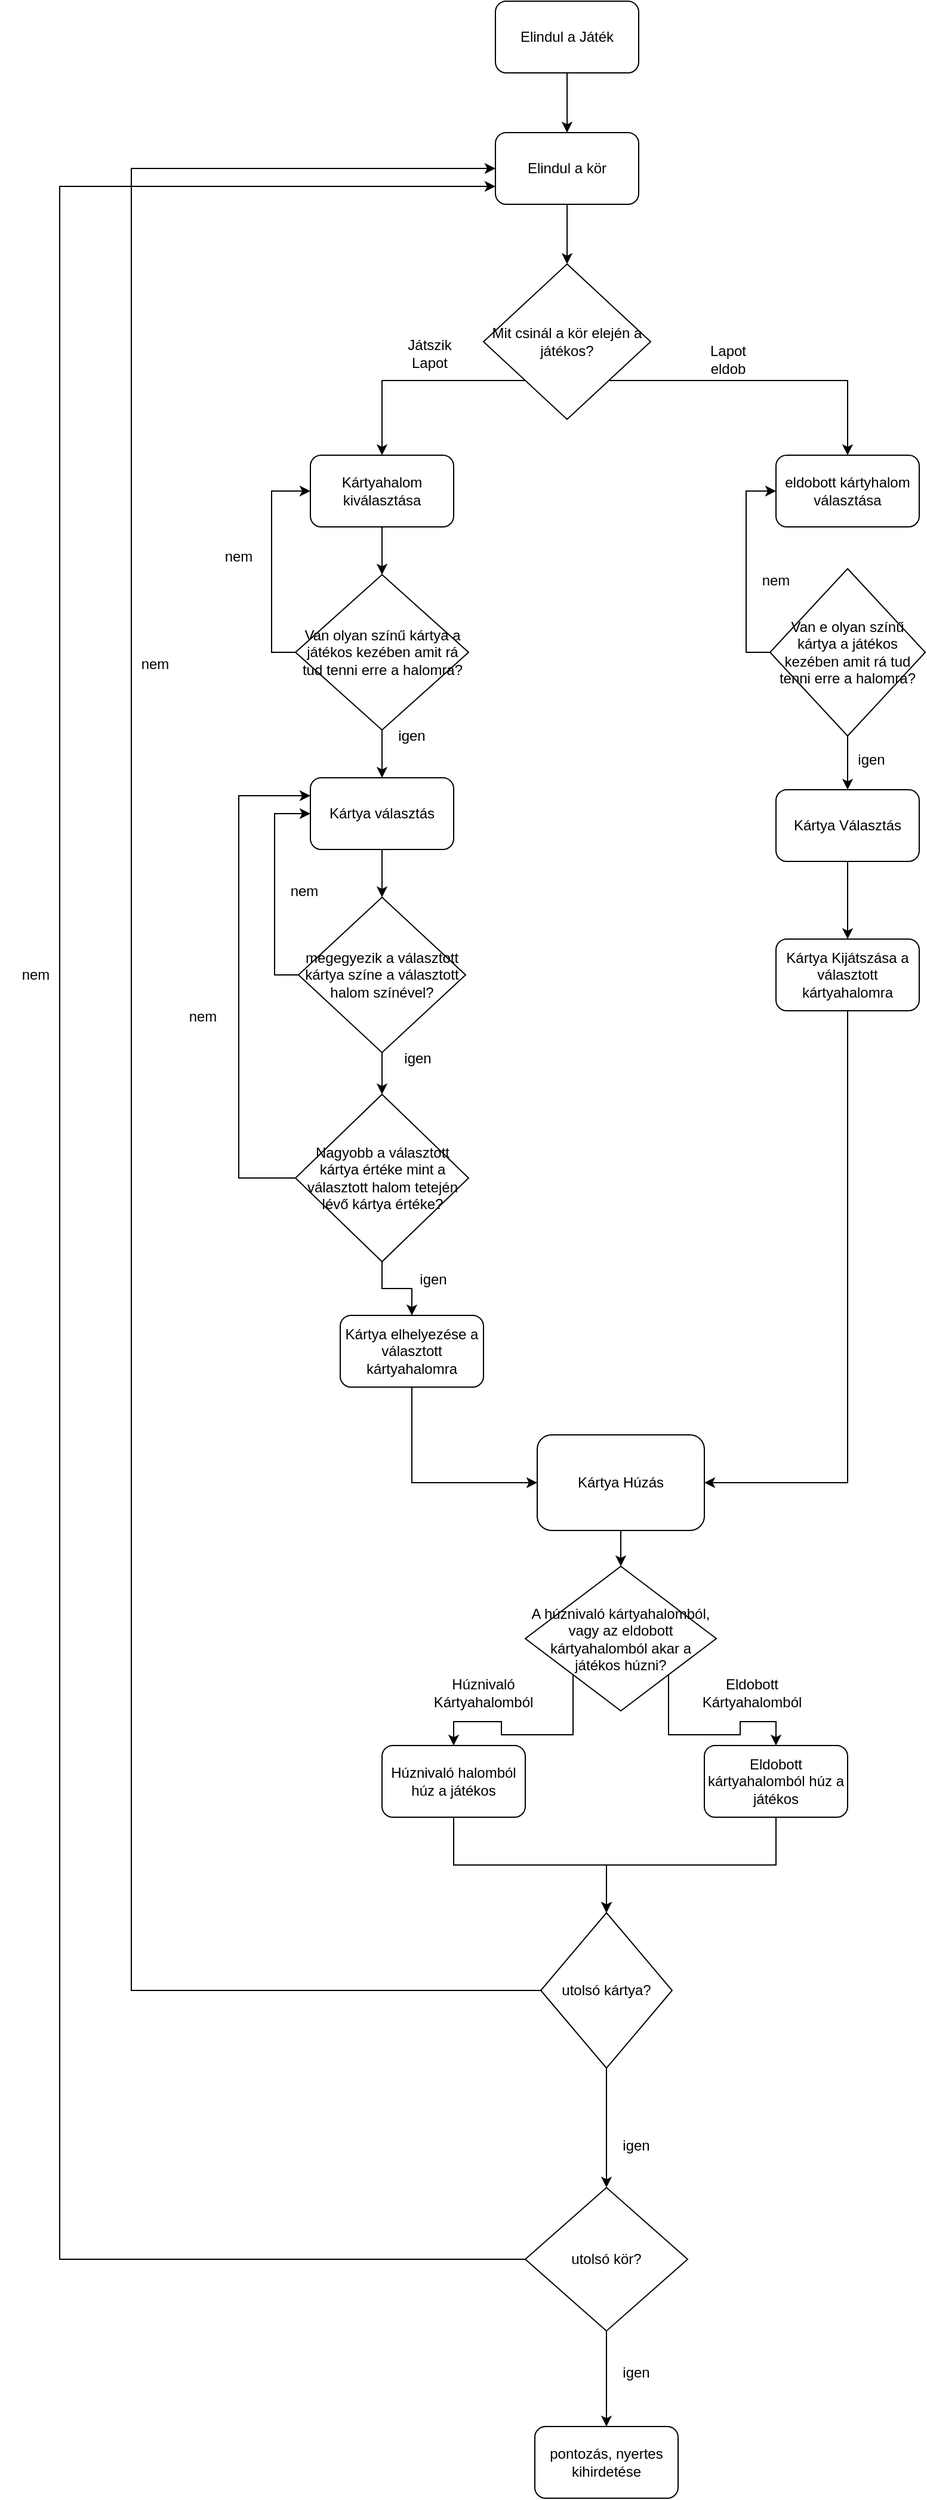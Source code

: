 <mxfile version="21.3.7" type="device">
  <diagram id="C5RBs43oDa-KdzZeNtuy" name="Page-1">
    <mxGraphModel dx="5047" dy="2820" grid="1" gridSize="10" guides="1" tooltips="1" connect="1" arrows="1" fold="1" page="1" pageScale="1" pageWidth="827" pageHeight="1169" math="0" shadow="0">
      <root>
        <mxCell id="WIyWlLk6GJQsqaUBKTNV-0" />
        <mxCell id="WIyWlLk6GJQsqaUBKTNV-1" parent="WIyWlLk6GJQsqaUBKTNV-0" />
        <mxCell id="wCmrvpZdPtYsX0VBmPtT-11" value="Kártya Húzás" style="rounded=1;whiteSpace=wrap;html=1;" parent="WIyWlLk6GJQsqaUBKTNV-1" vertex="1">
          <mxGeometry x="360" y="950" width="140" height="80" as="geometry" />
        </mxCell>
        <mxCell id="wCmrvpZdPtYsX0VBmPtT-13" value="" style="endArrow=classic;html=1;rounded=0;exitX=0.5;exitY=1;exitDx=0;exitDy=0;entryX=0.5;entryY=0;entryDx=0;entryDy=0;" parent="WIyWlLk6GJQsqaUBKTNV-1" source="wCmrvpZdPtYsX0VBmPtT-11" edge="1" target="t8kTzal1kFNwdLvY00Kr-11">
          <mxGeometry width="50" height="50" relative="1" as="geometry">
            <mxPoint x="355" y="1150" as="sourcePoint" />
            <mxPoint x="430" y="1080" as="targetPoint" />
          </mxGeometry>
        </mxCell>
        <mxCell id="t8kTzal1kFNwdLvY00Kr-0" style="edgeStyle=orthogonalEdgeStyle;rounded=0;orthogonalLoop=1;jettySize=auto;html=1;exitX=0;exitY=0.5;exitDx=0;exitDy=0;entryX=0;entryY=0.5;entryDx=0;entryDy=0;" edge="1" parent="WIyWlLk6GJQsqaUBKTNV-1" source="wCmrvpZdPtYsX0VBmPtT-14" target="AXc0qoAZ02Av4ra-Uovu-1">
          <mxGeometry relative="1" as="geometry">
            <Array as="points">
              <mxPoint x="20" y="1415" />
              <mxPoint x="20" y="-110" />
            </Array>
          </mxGeometry>
        </mxCell>
        <mxCell id="wCmrvpZdPtYsX0VBmPtT-14" value="utolsó kártya?" style="rhombus;whiteSpace=wrap;html=1;" parent="WIyWlLk6GJQsqaUBKTNV-1" vertex="1">
          <mxGeometry x="363" y="1350" width="110" height="130" as="geometry" />
        </mxCell>
        <mxCell id="wCmrvpZdPtYsX0VBmPtT-17" value="nem" style="text;html=1;strokeColor=none;fillColor=none;align=center;verticalAlign=middle;whiteSpace=wrap;rounded=0;" parent="WIyWlLk6GJQsqaUBKTNV-1" vertex="1">
          <mxGeometry x="10" y="290" width="60" height="30" as="geometry" />
        </mxCell>
        <mxCell id="wCmrvpZdPtYsX0VBmPtT-18" value="" style="endArrow=classic;html=1;rounded=0;exitX=0.5;exitY=1;exitDx=0;exitDy=0;entryX=0.5;entryY=0;entryDx=0;entryDy=0;" parent="WIyWlLk6GJQsqaUBKTNV-1" source="wCmrvpZdPtYsX0VBmPtT-14" edge="1" target="wCmrvpZdPtYsX0VBmPtT-21">
          <mxGeometry width="50" height="50" relative="1" as="geometry">
            <mxPoint x="517" y="1600" as="sourcePoint" />
            <mxPoint x="433" y="1590" as="targetPoint" />
          </mxGeometry>
        </mxCell>
        <mxCell id="wCmrvpZdPtYsX0VBmPtT-19" value="igen" style="text;html=1;strokeColor=none;fillColor=none;align=center;verticalAlign=middle;whiteSpace=wrap;rounded=0;" parent="WIyWlLk6GJQsqaUBKTNV-1" vertex="1">
          <mxGeometry x="413" y="1720" width="60" height="30" as="geometry" />
        </mxCell>
        <mxCell id="t8kTzal1kFNwdLvY00Kr-1" style="edgeStyle=orthogonalEdgeStyle;rounded=0;orthogonalLoop=1;jettySize=auto;html=1;exitX=0;exitY=0.5;exitDx=0;exitDy=0;entryX=0;entryY=0.75;entryDx=0;entryDy=0;" edge="1" parent="WIyWlLk6GJQsqaUBKTNV-1" source="wCmrvpZdPtYsX0VBmPtT-21" target="AXc0qoAZ02Av4ra-Uovu-1">
          <mxGeometry relative="1" as="geometry">
            <Array as="points">
              <mxPoint x="-40" y="1640" />
              <mxPoint x="-40" y="-95" />
            </Array>
          </mxGeometry>
        </mxCell>
        <mxCell id="wCmrvpZdPtYsX0VBmPtT-21" value="utolsó kör?" style="rhombus;whiteSpace=wrap;html=1;" parent="WIyWlLk6GJQsqaUBKTNV-1" vertex="1">
          <mxGeometry x="350" y="1580" width="136" height="120" as="geometry" />
        </mxCell>
        <mxCell id="wCmrvpZdPtYsX0VBmPtT-22" value="" style="endArrow=classic;html=1;rounded=0;exitX=0.5;exitY=1;exitDx=0;exitDy=0;entryX=0.5;entryY=0;entryDx=0;entryDy=0;" parent="WIyWlLk6GJQsqaUBKTNV-1" target="wCmrvpZdPtYsX0VBmPtT-25" edge="1" source="wCmrvpZdPtYsX0VBmPtT-21">
          <mxGeometry width="50" height="50" relative="1" as="geometry">
            <mxPoint x="467.0" y="1680" as="sourcePoint" />
            <mxPoint x="523" y="1760" as="targetPoint" />
          </mxGeometry>
        </mxCell>
        <mxCell id="wCmrvpZdPtYsX0VBmPtT-25" value="pontozás, nyertes kihirdetése" style="rounded=1;whiteSpace=wrap;html=1;" parent="WIyWlLk6GJQsqaUBKTNV-1" vertex="1">
          <mxGeometry x="358" y="1780" width="120" height="60" as="geometry" />
        </mxCell>
        <mxCell id="wCmrvpZdPtYsX0VBmPtT-26" value="nem" style="text;html=1;strokeColor=none;fillColor=none;align=center;verticalAlign=middle;whiteSpace=wrap;rounded=0;" parent="WIyWlLk6GJQsqaUBKTNV-1" vertex="1">
          <mxGeometry x="-90" y="550" width="60" height="30" as="geometry" />
        </mxCell>
        <mxCell id="wCmrvpZdPtYsX0VBmPtT-27" value="igen" style="text;html=1;strokeColor=none;fillColor=none;align=center;verticalAlign=middle;whiteSpace=wrap;rounded=0;" parent="WIyWlLk6GJQsqaUBKTNV-1" vertex="1">
          <mxGeometry x="413" y="1530" width="60" height="30" as="geometry" />
        </mxCell>
        <mxCell id="AXc0qoAZ02Av4ra-Uovu-0" value="Elindul a Játék" style="rounded=1;whiteSpace=wrap;html=1;" parent="WIyWlLk6GJQsqaUBKTNV-1" vertex="1">
          <mxGeometry x="325" y="-250" width="120" height="60" as="geometry" />
        </mxCell>
        <mxCell id="AXc0qoAZ02Av4ra-Uovu-1" value="Elindul a kör" style="rounded=1;whiteSpace=wrap;html=1;" parent="WIyWlLk6GJQsqaUBKTNV-1" vertex="1">
          <mxGeometry x="325" y="-140" width="120" height="60" as="geometry" />
        </mxCell>
        <mxCell id="AXc0qoAZ02Av4ra-Uovu-2" value="" style="endArrow=classic;html=1;rounded=0;exitX=0.5;exitY=1;exitDx=0;exitDy=0;entryX=0.5;entryY=0;entryDx=0;entryDy=0;" parent="WIyWlLk6GJQsqaUBKTNV-1" source="AXc0qoAZ02Av4ra-Uovu-0" target="AXc0qoAZ02Av4ra-Uovu-1" edge="1">
          <mxGeometry width="50" height="50" relative="1" as="geometry">
            <mxPoint x="110" y="-80" as="sourcePoint" />
            <mxPoint x="160" y="-130" as="targetPoint" />
          </mxGeometry>
        </mxCell>
        <mxCell id="0rNtC7BRoxpjn66-tLo1-22" style="edgeStyle=orthogonalEdgeStyle;rounded=0;orthogonalLoop=1;jettySize=auto;html=1;exitX=0;exitY=1;exitDx=0;exitDy=0;entryX=0.5;entryY=0;entryDx=0;entryDy=0;" parent="WIyWlLk6GJQsqaUBKTNV-1" source="AXc0qoAZ02Av4ra-Uovu-3" target="0rNtC7BRoxpjn66-tLo1-0" edge="1">
          <mxGeometry relative="1" as="geometry" />
        </mxCell>
        <mxCell id="0rNtC7BRoxpjn66-tLo1-23" style="edgeStyle=orthogonalEdgeStyle;rounded=0;orthogonalLoop=1;jettySize=auto;html=1;exitX=1;exitY=1;exitDx=0;exitDy=0;entryX=0.5;entryY=0;entryDx=0;entryDy=0;" parent="WIyWlLk6GJQsqaUBKTNV-1" source="AXc0qoAZ02Av4ra-Uovu-3" target="0rNtC7BRoxpjn66-tLo1-21" edge="1">
          <mxGeometry relative="1" as="geometry" />
        </mxCell>
        <mxCell id="AXc0qoAZ02Av4ra-Uovu-3" value="Mit csinál a kör elején a játékos?" style="rhombus;whiteSpace=wrap;html=1;" parent="WIyWlLk6GJQsqaUBKTNV-1" vertex="1">
          <mxGeometry x="315" y="-30" width="140" height="130" as="geometry" />
        </mxCell>
        <mxCell id="AXc0qoAZ02Av4ra-Uovu-4" value="" style="endArrow=classic;html=1;rounded=0;exitX=0.5;exitY=1;exitDx=0;exitDy=0;entryX=0.5;entryY=0;entryDx=0;entryDy=0;" parent="WIyWlLk6GJQsqaUBKTNV-1" source="AXc0qoAZ02Av4ra-Uovu-1" target="AXc0qoAZ02Av4ra-Uovu-3" edge="1">
          <mxGeometry width="50" height="50" relative="1" as="geometry">
            <mxPoint x="60" y="-80" as="sourcePoint" />
            <mxPoint x="110" y="-130" as="targetPoint" />
          </mxGeometry>
        </mxCell>
        <mxCell id="AXc0qoAZ02Av4ra-Uovu-5" value="Játszik Lapot" style="text;html=1;strokeColor=none;fillColor=none;align=center;verticalAlign=middle;whiteSpace=wrap;rounded=0;" parent="WIyWlLk6GJQsqaUBKTNV-1" vertex="1">
          <mxGeometry x="240" y="30" width="60" height="30" as="geometry" />
        </mxCell>
        <mxCell id="AXc0qoAZ02Av4ra-Uovu-6" value="Lapot eldob" style="text;html=1;strokeColor=none;fillColor=none;align=center;verticalAlign=middle;whiteSpace=wrap;rounded=0;" parent="WIyWlLk6GJQsqaUBKTNV-1" vertex="1">
          <mxGeometry x="490" y="40" width="60" height="20" as="geometry" />
        </mxCell>
        <mxCell id="0rNtC7BRoxpjn66-tLo1-0" value="Kártyahalom kiválasztása" style="rounded=1;whiteSpace=wrap;html=1;" parent="WIyWlLk6GJQsqaUBKTNV-1" vertex="1">
          <mxGeometry x="170" y="130" width="120" height="60" as="geometry" />
        </mxCell>
        <mxCell id="0rNtC7BRoxpjn66-tLo1-1" value="" style="endArrow=classic;html=1;rounded=0;exitX=0.5;exitY=1;exitDx=0;exitDy=0;" parent="WIyWlLk6GJQsqaUBKTNV-1" source="0rNtC7BRoxpjn66-tLo1-0" target="0rNtC7BRoxpjn66-tLo1-2" edge="1">
          <mxGeometry width="50" height="50" relative="1" as="geometry">
            <mxPoint x="400" y="490" as="sourcePoint" />
            <mxPoint x="230" y="230" as="targetPoint" />
          </mxGeometry>
        </mxCell>
        <mxCell id="0rNtC7BRoxpjn66-tLo1-24" style="edgeStyle=orthogonalEdgeStyle;rounded=0;orthogonalLoop=1;jettySize=auto;html=1;exitX=0;exitY=0.5;exitDx=0;exitDy=0;entryX=0;entryY=0.5;entryDx=0;entryDy=0;" parent="WIyWlLk6GJQsqaUBKTNV-1" source="0rNtC7BRoxpjn66-tLo1-2" target="0rNtC7BRoxpjn66-tLo1-0" edge="1">
          <mxGeometry relative="1" as="geometry" />
        </mxCell>
        <mxCell id="0rNtC7BRoxpjn66-tLo1-2" value="Van olyan színű kártya a játékos kezében amit rá tud tenni erre a halomra?" style="rhombus;whiteSpace=wrap;html=1;" parent="WIyWlLk6GJQsqaUBKTNV-1" vertex="1">
          <mxGeometry x="157.5" y="230" width="145" height="130" as="geometry" />
        </mxCell>
        <mxCell id="0rNtC7BRoxpjn66-tLo1-3" value="" style="endArrow=classic;html=1;rounded=0;exitX=0.5;exitY=1;exitDx=0;exitDy=0;" parent="WIyWlLk6GJQsqaUBKTNV-1" source="0rNtC7BRoxpjn66-tLo1-2" edge="1">
          <mxGeometry width="50" height="50" relative="1" as="geometry">
            <mxPoint x="400" y="490" as="sourcePoint" />
            <mxPoint x="230" y="400" as="targetPoint" />
          </mxGeometry>
        </mxCell>
        <mxCell id="0rNtC7BRoxpjn66-tLo1-4" value="igen" style="text;html=1;strokeColor=none;fillColor=none;align=center;verticalAlign=middle;whiteSpace=wrap;rounded=0;" parent="WIyWlLk6GJQsqaUBKTNV-1" vertex="1">
          <mxGeometry x="225" y="350" width="60" height="30" as="geometry" />
        </mxCell>
        <mxCell id="0rNtC7BRoxpjn66-tLo1-6" value="nem" style="text;html=1;strokeColor=none;fillColor=none;align=center;verticalAlign=middle;whiteSpace=wrap;rounded=0;" parent="WIyWlLk6GJQsqaUBKTNV-1" vertex="1">
          <mxGeometry x="80" y="200" width="60" height="30" as="geometry" />
        </mxCell>
        <mxCell id="0rNtC7BRoxpjn66-tLo1-7" value="Kártya választás" style="rounded=1;whiteSpace=wrap;html=1;" parent="WIyWlLk6GJQsqaUBKTNV-1" vertex="1">
          <mxGeometry x="170" y="400" width="120" height="60" as="geometry" />
        </mxCell>
        <mxCell id="0rNtC7BRoxpjn66-tLo1-8" value="" style="endArrow=classic;html=1;rounded=0;exitX=0.5;exitY=1;exitDx=0;exitDy=0;" parent="WIyWlLk6GJQsqaUBKTNV-1" source="0rNtC7BRoxpjn66-tLo1-7" target="0rNtC7BRoxpjn66-tLo1-9" edge="1">
          <mxGeometry width="50" height="50" relative="1" as="geometry">
            <mxPoint x="340" y="480" as="sourcePoint" />
            <mxPoint x="230" y="490" as="targetPoint" />
          </mxGeometry>
        </mxCell>
        <mxCell id="0rNtC7BRoxpjn66-tLo1-25" style="edgeStyle=orthogonalEdgeStyle;rounded=0;orthogonalLoop=1;jettySize=auto;html=1;exitX=0;exitY=0.5;exitDx=0;exitDy=0;entryX=0;entryY=0.5;entryDx=0;entryDy=0;" parent="WIyWlLk6GJQsqaUBKTNV-1" source="0rNtC7BRoxpjn66-tLo1-9" target="0rNtC7BRoxpjn66-tLo1-7" edge="1">
          <mxGeometry relative="1" as="geometry" />
        </mxCell>
        <mxCell id="0rNtC7BRoxpjn66-tLo1-9" value="megegyezik a választott kártya színe a választott halom színével?" style="rhombus;whiteSpace=wrap;html=1;" parent="WIyWlLk6GJQsqaUBKTNV-1" vertex="1">
          <mxGeometry x="160" y="500" width="140" height="130" as="geometry" />
        </mxCell>
        <mxCell id="0rNtC7BRoxpjn66-tLo1-11" value="nem" style="text;html=1;strokeColor=none;fillColor=none;align=center;verticalAlign=middle;whiteSpace=wrap;rounded=0;" parent="WIyWlLk6GJQsqaUBKTNV-1" vertex="1">
          <mxGeometry x="135" y="480" width="60" height="30" as="geometry" />
        </mxCell>
        <mxCell id="0rNtC7BRoxpjn66-tLo1-12" value="" style="endArrow=classic;html=1;rounded=0;exitX=0.5;exitY=1;exitDx=0;exitDy=0;entryX=0.5;entryY=0;entryDx=0;entryDy=0;" parent="WIyWlLk6GJQsqaUBKTNV-1" source="0rNtC7BRoxpjn66-tLo1-9" target="0rNtC7BRoxpjn66-tLo1-13" edge="1">
          <mxGeometry width="50" height="50" relative="1" as="geometry">
            <mxPoint x="400" y="560" as="sourcePoint" />
            <mxPoint x="230" y="660" as="targetPoint" />
          </mxGeometry>
        </mxCell>
        <mxCell id="0rNtC7BRoxpjn66-tLo1-18" style="edgeStyle=orthogonalEdgeStyle;rounded=0;orthogonalLoop=1;jettySize=auto;html=1;exitX=0.5;exitY=1;exitDx=0;exitDy=0;entryX=0.5;entryY=0;entryDx=0;entryDy=0;" parent="WIyWlLk6GJQsqaUBKTNV-1" source="0rNtC7BRoxpjn66-tLo1-13" target="0rNtC7BRoxpjn66-tLo1-17" edge="1">
          <mxGeometry relative="1" as="geometry" />
        </mxCell>
        <mxCell id="0rNtC7BRoxpjn66-tLo1-26" style="edgeStyle=orthogonalEdgeStyle;rounded=0;orthogonalLoop=1;jettySize=auto;html=1;exitX=0;exitY=0.5;exitDx=0;exitDy=0;entryX=0;entryY=0.25;entryDx=0;entryDy=0;" parent="WIyWlLk6GJQsqaUBKTNV-1" source="0rNtC7BRoxpjn66-tLo1-13" target="0rNtC7BRoxpjn66-tLo1-7" edge="1">
          <mxGeometry relative="1" as="geometry">
            <Array as="points">
              <mxPoint x="110" y="735" />
              <mxPoint x="110" y="415" />
            </Array>
          </mxGeometry>
        </mxCell>
        <mxCell id="0rNtC7BRoxpjn66-tLo1-13" value="Nagyobb a választott kártya értéke mint a választott halom tetején lévő kártya értéke?" style="rhombus;whiteSpace=wrap;html=1;" parent="WIyWlLk6GJQsqaUBKTNV-1" vertex="1">
          <mxGeometry x="157.5" y="665" width="145" height="140" as="geometry" />
        </mxCell>
        <mxCell id="0rNtC7BRoxpjn66-tLo1-14" value="igen" style="text;html=1;strokeColor=none;fillColor=none;align=center;verticalAlign=middle;whiteSpace=wrap;rounded=0;" parent="WIyWlLk6GJQsqaUBKTNV-1" vertex="1">
          <mxGeometry x="230" y="620" width="60" height="30" as="geometry" />
        </mxCell>
        <mxCell id="0rNtC7BRoxpjn66-tLo1-16" value="nem" style="text;html=1;strokeColor=none;fillColor=none;align=center;verticalAlign=middle;whiteSpace=wrap;rounded=0;" parent="WIyWlLk6GJQsqaUBKTNV-1" vertex="1">
          <mxGeometry x="50" y="585" width="60" height="30" as="geometry" />
        </mxCell>
        <mxCell id="0rNtC7BRoxpjn66-tLo1-20" style="edgeStyle=orthogonalEdgeStyle;rounded=0;orthogonalLoop=1;jettySize=auto;html=1;exitX=0.5;exitY=1;exitDx=0;exitDy=0;entryX=0;entryY=0.5;entryDx=0;entryDy=0;" parent="WIyWlLk6GJQsqaUBKTNV-1" source="0rNtC7BRoxpjn66-tLo1-17" target="wCmrvpZdPtYsX0VBmPtT-11" edge="1">
          <mxGeometry relative="1" as="geometry" />
        </mxCell>
        <mxCell id="0rNtC7BRoxpjn66-tLo1-17" value="Kártya elhelyezése a választott kártyahalomra" style="rounded=1;whiteSpace=wrap;html=1;" parent="WIyWlLk6GJQsqaUBKTNV-1" vertex="1">
          <mxGeometry x="195" y="850" width="120" height="60" as="geometry" />
        </mxCell>
        <mxCell id="0rNtC7BRoxpjn66-tLo1-19" value="igen" style="text;html=1;strokeColor=none;fillColor=none;align=center;verticalAlign=middle;whiteSpace=wrap;rounded=0;" parent="WIyWlLk6GJQsqaUBKTNV-1" vertex="1">
          <mxGeometry x="242.5" y="805" width="60" height="30" as="geometry" />
        </mxCell>
        <mxCell id="0rNtC7BRoxpjn66-tLo1-21" value="eldobott kártyhalom választása" style="rounded=1;whiteSpace=wrap;html=1;" parent="WIyWlLk6GJQsqaUBKTNV-1" vertex="1">
          <mxGeometry x="560" y="130" width="120" height="60" as="geometry" />
        </mxCell>
        <mxCell id="t8kTzal1kFNwdLvY00Kr-3" style="edgeStyle=orthogonalEdgeStyle;rounded=0;orthogonalLoop=1;jettySize=auto;html=1;exitX=0;exitY=0.5;exitDx=0;exitDy=0;entryX=0;entryY=0.5;entryDx=0;entryDy=0;" edge="1" parent="WIyWlLk6GJQsqaUBKTNV-1" source="t8kTzal1kFNwdLvY00Kr-2" target="0rNtC7BRoxpjn66-tLo1-21">
          <mxGeometry relative="1" as="geometry" />
        </mxCell>
        <mxCell id="t8kTzal1kFNwdLvY00Kr-6" style="edgeStyle=orthogonalEdgeStyle;rounded=0;orthogonalLoop=1;jettySize=auto;html=1;exitX=0.5;exitY=1;exitDx=0;exitDy=0;" edge="1" parent="WIyWlLk6GJQsqaUBKTNV-1" source="t8kTzal1kFNwdLvY00Kr-2" target="t8kTzal1kFNwdLvY00Kr-5">
          <mxGeometry relative="1" as="geometry" />
        </mxCell>
        <mxCell id="t8kTzal1kFNwdLvY00Kr-2" value="Van e olyan színű kártya a játékos kezében amit rá tud tenni erre a halomra?" style="rhombus;whiteSpace=wrap;html=1;" vertex="1" parent="WIyWlLk6GJQsqaUBKTNV-1">
          <mxGeometry x="555" y="225" width="130" height="140" as="geometry" />
        </mxCell>
        <mxCell id="t8kTzal1kFNwdLvY00Kr-4" value="nem" style="text;html=1;strokeColor=none;fillColor=none;align=center;verticalAlign=middle;whiteSpace=wrap;rounded=0;" vertex="1" parent="WIyWlLk6GJQsqaUBKTNV-1">
          <mxGeometry x="530" y="220" width="60" height="30" as="geometry" />
        </mxCell>
        <mxCell id="t8kTzal1kFNwdLvY00Kr-9" style="edgeStyle=orthogonalEdgeStyle;rounded=0;orthogonalLoop=1;jettySize=auto;html=1;exitX=0.5;exitY=1;exitDx=0;exitDy=0;" edge="1" parent="WIyWlLk6GJQsqaUBKTNV-1" source="t8kTzal1kFNwdLvY00Kr-5" target="t8kTzal1kFNwdLvY00Kr-8">
          <mxGeometry relative="1" as="geometry" />
        </mxCell>
        <mxCell id="t8kTzal1kFNwdLvY00Kr-5" value="Kártya Választás" style="rounded=1;whiteSpace=wrap;html=1;" vertex="1" parent="WIyWlLk6GJQsqaUBKTNV-1">
          <mxGeometry x="560" y="410" width="120" height="60" as="geometry" />
        </mxCell>
        <mxCell id="t8kTzal1kFNwdLvY00Kr-7" value="igen" style="text;html=1;strokeColor=none;fillColor=none;align=center;verticalAlign=middle;whiteSpace=wrap;rounded=0;" vertex="1" parent="WIyWlLk6GJQsqaUBKTNV-1">
          <mxGeometry x="610" y="370" width="60" height="30" as="geometry" />
        </mxCell>
        <mxCell id="t8kTzal1kFNwdLvY00Kr-10" style="edgeStyle=orthogonalEdgeStyle;rounded=0;orthogonalLoop=1;jettySize=auto;html=1;exitX=0.5;exitY=1;exitDx=0;exitDy=0;entryX=1;entryY=0.5;entryDx=0;entryDy=0;" edge="1" parent="WIyWlLk6GJQsqaUBKTNV-1" source="t8kTzal1kFNwdLvY00Kr-8" target="wCmrvpZdPtYsX0VBmPtT-11">
          <mxGeometry relative="1" as="geometry" />
        </mxCell>
        <mxCell id="t8kTzal1kFNwdLvY00Kr-8" value="Kártya Kijátszása a választott kártyahalomra" style="rounded=1;whiteSpace=wrap;html=1;" vertex="1" parent="WIyWlLk6GJQsqaUBKTNV-1">
          <mxGeometry x="560" y="535" width="120" height="60" as="geometry" />
        </mxCell>
        <mxCell id="t8kTzal1kFNwdLvY00Kr-16" style="edgeStyle=orthogonalEdgeStyle;rounded=0;orthogonalLoop=1;jettySize=auto;html=1;exitX=1;exitY=1;exitDx=0;exitDy=0;entryX=0.5;entryY=0;entryDx=0;entryDy=0;" edge="1" parent="WIyWlLk6GJQsqaUBKTNV-1" source="t8kTzal1kFNwdLvY00Kr-11" target="t8kTzal1kFNwdLvY00Kr-15">
          <mxGeometry relative="1" as="geometry" />
        </mxCell>
        <mxCell id="t8kTzal1kFNwdLvY00Kr-17" style="edgeStyle=orthogonalEdgeStyle;rounded=0;orthogonalLoop=1;jettySize=auto;html=1;exitX=0;exitY=1;exitDx=0;exitDy=0;entryX=0.5;entryY=0;entryDx=0;entryDy=0;" edge="1" parent="WIyWlLk6GJQsqaUBKTNV-1" source="t8kTzal1kFNwdLvY00Kr-11" target="t8kTzal1kFNwdLvY00Kr-14">
          <mxGeometry relative="1" as="geometry" />
        </mxCell>
        <mxCell id="t8kTzal1kFNwdLvY00Kr-11" value="A húznivaló kártyahalomból, vagy az eldobott kártyahalomból akar a játékos húzni?" style="rhombus;whiteSpace=wrap;html=1;" vertex="1" parent="WIyWlLk6GJQsqaUBKTNV-1">
          <mxGeometry x="350" y="1060" width="160" height="121" as="geometry" />
        </mxCell>
        <mxCell id="t8kTzal1kFNwdLvY00Kr-20" style="edgeStyle=orthogonalEdgeStyle;rounded=0;orthogonalLoop=1;jettySize=auto;html=1;exitX=0.5;exitY=1;exitDx=0;exitDy=0;entryX=0.5;entryY=0;entryDx=0;entryDy=0;" edge="1" parent="WIyWlLk6GJQsqaUBKTNV-1" source="t8kTzal1kFNwdLvY00Kr-14" target="wCmrvpZdPtYsX0VBmPtT-14">
          <mxGeometry relative="1" as="geometry" />
        </mxCell>
        <mxCell id="t8kTzal1kFNwdLvY00Kr-14" value="Húznivaló halomból húz a játékos" style="rounded=1;whiteSpace=wrap;html=1;" vertex="1" parent="WIyWlLk6GJQsqaUBKTNV-1">
          <mxGeometry x="230" y="1210" width="120" height="60" as="geometry" />
        </mxCell>
        <mxCell id="t8kTzal1kFNwdLvY00Kr-21" style="edgeStyle=orthogonalEdgeStyle;rounded=0;orthogonalLoop=1;jettySize=auto;html=1;exitX=0.5;exitY=1;exitDx=0;exitDy=0;entryX=0.5;entryY=0;entryDx=0;entryDy=0;" edge="1" parent="WIyWlLk6GJQsqaUBKTNV-1" source="t8kTzal1kFNwdLvY00Kr-15" target="wCmrvpZdPtYsX0VBmPtT-14">
          <mxGeometry relative="1" as="geometry" />
        </mxCell>
        <mxCell id="t8kTzal1kFNwdLvY00Kr-15" value="Eldobott kártyahalomból húz a játékos" style="rounded=1;whiteSpace=wrap;html=1;" vertex="1" parent="WIyWlLk6GJQsqaUBKTNV-1">
          <mxGeometry x="500" y="1210" width="120" height="60" as="geometry" />
        </mxCell>
        <mxCell id="t8kTzal1kFNwdLvY00Kr-18" value="Eldobott Kártyahalomból" style="text;html=1;strokeColor=none;fillColor=none;align=center;verticalAlign=middle;whiteSpace=wrap;rounded=0;" vertex="1" parent="WIyWlLk6GJQsqaUBKTNV-1">
          <mxGeometry x="510" y="1151" width="60" height="30" as="geometry" />
        </mxCell>
        <mxCell id="t8kTzal1kFNwdLvY00Kr-19" value="Húznivaló Kártyahalomból" style="text;html=1;strokeColor=none;fillColor=none;align=center;verticalAlign=middle;whiteSpace=wrap;rounded=0;" vertex="1" parent="WIyWlLk6GJQsqaUBKTNV-1">
          <mxGeometry x="285" y="1151" width="60" height="30" as="geometry" />
        </mxCell>
      </root>
    </mxGraphModel>
  </diagram>
</mxfile>
